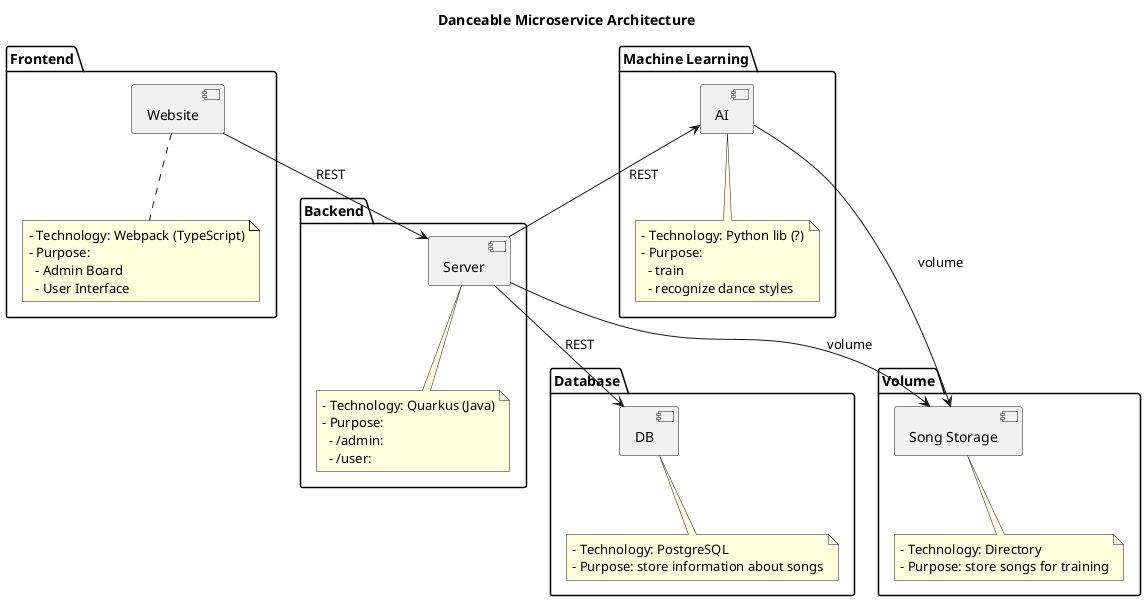@startuml
title Danceable Microservice Architecture

package "Frontend" {
  [Website]
  note bottom of [Website]
      - Technology: Webpack (TypeScript)
      - Purpose:
        - Admin Board
        - User Interface
    end note
}

package "Backend" {
  [Server]
  note bottom of [Server]
      - Technology: Quarkus (Java)
      - Purpose:
        - /admin: 
        - /user: 
    end note
}

package "Database" {
  [DB]
  note bottom of [DB]
      - Technology: PostgreSQL
      - Purpose: store information about songs
    end note
}

package "Volume" {
  [Song Storage]
  note bottom of [Song Storage]
      - Technology: Directory
      - Purpose: store songs for training
    end note
}

package "Machine Learning" {
  [AI]
  note bottom of [AI]
      - Technology: Python lib (?)
      - Purpose:
        - train
        - recognize dance styles
    end note
}

[Website] --> [Server] : REST
[Server] --> [DB] : REST
[Server] -up-> [AI] : REST
[Server] --> [Song Storage] : volume
[AI] --> [Song Storage] : volume
@enduml